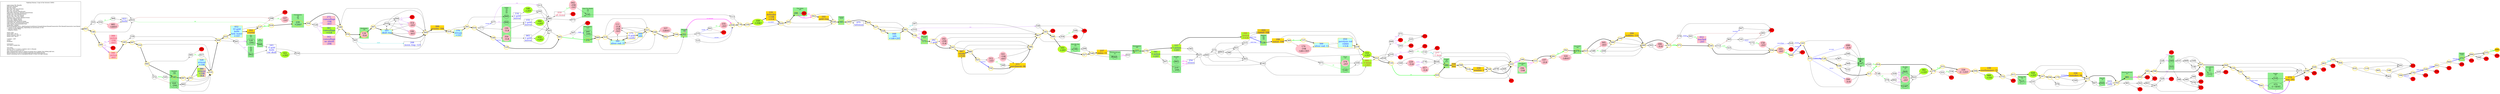 digraph "Fighting Fantasy: Crypt of the Sorcerer" {
	// graph defaults
	rankdir=LR
	mclimit=50
	nodesep=.3 // changes horizontal separation of nodes
	ranksep=.4 // changes vertical separation of nodes
	node [height=.7
		width=.7
		shape=ellipse
		margin=0]
	edge[weight=5]

	// a box for a graph label
	// note that you can override the defaults set above
	title [label = "Fighting Fantasy: Crypt of the Sorcerer 26/06/--\n\n \
		Light Green Fill: Benefits\l \
		Pink Fill: Penalties\l \
		Red Fill: Death\l \
		Blue Text: Key Items/Events\l \
		Red Text: Lost Items\l \
		Blue Line: Forced Items/Events\l \
		Light Blue Text/Line: Optional Items/Events\l \
		Purple Line: Dice Related Events\l \
		Green Line: Stat Test Passed\l \
		Brown Line: Stat Test Failed\l \
		Magenta Line: Combat Related Events\l \
		Grey Text: Riddle Answer\l \
		Grey Line: Hidden Option\l \
		Gold/Yellow Fill: Required Nodes\l \
		Light Blue Fill: Recommended Nodes\l \
		Gold Outline: Recommended Path\l \
		Green Box: Combat\l \
		SK/ST/LK/AS/AR/CW/CL: Skill/Stamina/Luck/Attack Strength/Attack Round/Consecutive Win Round/Consecutive Lose Round\l \
		?: Chance of this happening, depending on instructions in text\l \
		*: Special Combat Rules\l \
		-: Negative Status\l\l \
		Starts with:\l \
		Initial Skill: 1d6+6\l \
		Initial Stamina: 2d6+12\l \
		Initial Luck: 1d6+6\l\l \
		5 potion: +4ST\l \
		sword\l \
		backpack\l\l \
		Comments:\l \
		You need a loaded die.\l\l  \
		True Path:\l\
		Assume SK&ge;11 to have a realistic shot vs Razaak.\l \
		Get armour to avoid luck test.\l \
		Skip Chameleonite blood as chance of losing arm is higher than failing skill test.\l \
		Rescue Budron for luck for dodging lightning and killing Razaak.\l \
		Spend remaining luck on damaging Razaak to finish the fight quicker.\l \
		"
		shape = "box"
		margin = 0.1]

	subgraph Required {
		node [style = "filled" color = "gold" fillcolor = "gold" fontcolor = "blue" shape = "rect"]
		352
		306
		131
		102
		367
		211
		237
		290
		144
		256
		266
		198
		336
		074
		400 [fontcolor = "black" shape = "octagon"]
	}
	
	subgraph Required2 {
		node [style = "filled" color = "gold2" fillcolor = "gold2" fontcolor = "blue" shape = "rect"]
		333
	}

	subgraph Recommended {
		node [penwidth = 3 color = "gold"]
		001
		146
		249
		346 [style = "filled" fillcolor = "pink"]
		185
		097
		310
		045
		143
		087
		295
		328 [style = "filled" fillcolor = "paleturquoise1" fontcolor = "crimson" shape = "rect"]
		235
		284
		033
		052 [style = "filled" fillcolor = "paleturquoise1" fontcolor = "blue" shape = "rect"]
		352
		137
		039
		239
		356
		180
		070
		134 [style = "filled" fillcolor = "pink"]
		287
		265 [style = "filled" fillcolor = "paleturquoise1" fontcolor = "blue" shape = "rect"]
		369
		306
		324
		376 [style = "filled" fillcolor = "paleturquoise1" fontcolor = "blue" shape = "rect"]
		391
		016
		100
		129
		365
		232
		089
		319
		360 [style = "filled" fillcolor = "paleturquoise1" fontcolor = "blue" shape = "rect"]
		175 [shape = "rect" fontcolor = "blue"]
		268 [style = "filled" fillcolor = "paleturquoise1" fontcolor = "blue" shape = "rect"]
		221
		168
		302
		194
		252
		036
		230
		178
		358 [style = "filled" fillcolor = "greenyellow"]
		131
		029
		205
		299
		362
		102
		339
		165
		289
		304
		127
		258
		048 [style = "filled" fillcolor = "paleturquoise1" fontcolor = "blue" shape = "rect"]
		382
		118
		173
		282 [shape = "rect" fontcolor = "blue"]
		241
		367
		080
		025
		192
		211
		386
		067
		183
		308
		103 [style = "filled" fillcolor = "greenyellow"]
		327
		148
		237
		377
		278
		157 [style = "filled" fillcolor = "greenyellow"]
		244 [style = "filled" fillcolor = "greenyellow"]
		139
		290
		389
		121
		300 [style = "filled" fillcolor = "paleturquoise1" fontcolor = "blue" shape = "rect"]
		050 [style = "filled" fillcolor = "paleturquoise1" fontcolor = "blue" shape = "rect"]
		234
		316 [style = "filled" fillcolor = "greenyellow"]
		353
		135
		059
		090
		144
		398
		214
		256
		338
		222
		166
		151
		281
		392
		079
		019
		366
		104
		266
		040
		315
		072
		245
		056
		226
		349 [style = "filled" fillcolor = "pink"]
		088
		193
		375
		128
		038
		311
		054
		279
		253
		226 [style = "filled" fillcolor = "pink"]
		294
		198
		152
		011
		028 [style = "filled" fillcolor = "greenyellow"]
		167
		096
		179
		336
		313
		162
		081
		093
		181
		396
		297
		264
		156
		191
		101
		041
		074
		199
		026
		283
		189
		364
		035
		119
		005
		108
		184
		276
		326
		351
		066
		271
		084
		233
		400
	}
	
	subgraph Optional {
		node [style = "filled" color = "paleturquoise1" fillcolor = "paleturquoise1" fontcolor = "blue" shape = "rect"]
		328
		052
		265
		376
		360
		268
		048
		300
		050
	}

	subgraph Combat {
		style = "filled" color = "palegreen2"

		subgraph cluster_RAD_HULK {
			label = "Rad-Hulk\n 10/5\n 10/6"
			020 [label = "\N\n -2AS"]
			143
		}

		subgraph cluster_ORC {
			label = "Orc\n 6/5"
			120 [label = "\N\n -2AS"]
		}
		
		subgraph cluster_ORC2 {
			label = "Orc\n 6/6 6/5"
			008
		}

		subgraph cluster_ORC3 {
			label = "Orc\n 6/5\n 6/6\n 6/5"
			062
		}

		subgraph cluster_WEREWOLF {
			label = "Werewolf\n 8/9"
			252
		}

		subgraph cluster_CHAMELEONITE {
			label = "Chameleonite\n 7/6\n 6/6\n 7/6"
			239 [label = "\N\n +2AS?"]
		}

		subgraph cluster_BONEKEEPER {
			label = "Bonekeeper\n 5/6"
			134 [label = "\N\n -3LK"]
		}

		subgraph cluster_GOBLIN {
			label = "Goblin\n 5/5\n 5/6\n 6/5\n 6/6"
			006
			060
			190 [style = "filled" color = "pink" label = "\N\n -1LK"]
			350 [style = "filled" color = "pink" label = "\N\n -1LK"]
		}
		
		subgraph cluster_WOOD_DEMON {
			label = "Wood Demon\n 9/10"
			232
			260 [label = "\N\n -2AS"]
		}
		
		subgraph cluster_GIANT_FIRE_BEETLE {
			label = "Giant Fire Beetle\n 5/4\n 5/4"
			150
		}

		subgraph cluster_CLAY_GOLEM {
			label = "Clay Golem\n 8/9"
			299
			393 [style = "filled" color = "red"]
		}
		
		subgraph cluster_CENTAUR {
			label = "Centaur\n 10/10"
			165
		}
		
		subgraph cluster_HILL_GIANT {
			label = "Hill Giant\n 9/10"
			173
		}

		subgraph cluster_WILD_HILL_MAN {
			label = "Wild Hill Man\n 6/5"
			196
		}
		
		subgraph cluster_DEMONSPAWN {
			label = "Demonspawn\n 6/6"
			377
		}

		subgraph cluster_DEMONIC_SERVANT {
			label = "Demonic Servant\n 8/7"
			068
		}
		
		subgraph cluster_APE_MAN {
			label = "Ape Man\n 8/7"
			083
			219 [label = "\N\n -2AS"]
		}
		
		subgraph cluster_DWARF {
			label = "Dwarf\n 7/7"
			126
			378 [style = "filled" color = "pink" label = "\N\n -2ST"]
		}
		
		subgraph cluster_SKELETON {
			label = "Skeleton\n 6/5\n 6/6\n 5/6"
			139
		}
		
		subgraph cluster_DORAGAR {
			label = "Doragar\n 9/9\n 9/10"
			090
		}
		
		subgraph cluster_IRON_EATER {
			label = "Iron-Eater*\n 4/5"
			296 [style = "filled" color = "pink" label = "\N\n -1SK"]
		}
		
		subgraph cluster_CAVE_TROLL {
			label = "Cave Troll*\n 8/9"
			079
		}
		
		subgraph cluster_GARGANTIS {
			label = "Gargantis\n 12/24"
			147
		}
		
		subgraph cluster_RAT_MAN {
			label = "Rat Man\n 5/6"
			069
			133 [style = "filled" color = "pink" label = "\N\n -2ST"]
			238 [label = "\N*"]
		}
		
		subgraph cluster_VAMPIRE_BAT {
			label = "Vampire Bat\n 5/4"
			257
		}
		
		subgraph cluster_WILD_ELF {
			label = "Wild Elf\n 7/6"
			044
		}
		
		subgraph cluster_HELLCAT {
			label = "Hellcat\n 8/8"
			340
			355
		}
		
		subgraph cluster_DEMONIC_SERVANT2 {
			label = "Demonic Servant\n 8/7"
			081
		}
		
		subgraph cluster_LAVA_DEMON {
			label = "Lava Demon\n 6/4\n 5/4\n 6/4"
			115
		}
		
		subgraph cluster_ZOMBIE {
			label = "Zombie\n 6/6"
			318
			373 [label = "\N\n -1~5EST"]
		}
		
		subgraph cluster_RAZAAK {
			label = "Razaak\n 12/20"
			271
		}
	}

	subgraph Death {
		node [style = "filled" color = "red"]
		003
		004
		013
		014
		015
		027
		051
		058
		064
		110
		106
		114
		117
		125
		136
		145
		149
		164
		186
		174
		177
		201
		209
		218
		223
		224
		227
		236
		242
		247
		248
		251
		259
		263
		267
		270
		307
		317
		321
		325
		334
		357
		374
		385
		399
	}

	subgraph Boost {
		node [style = "filled" color = "greenyellow"]
		028 [label = "\N\n +2ST"]
		032 [label = "\N\n +2ST"]
		046 [label = "\N\n +2ST"]
		048 [shape = "rect" fontcolor = "blue" label = "\N\n info\n +1d6+2ST" tooltip = "boulder beast"]
		049 [label = "\N\n +1ST"]
		050 [shape = "rect" fontcolor = "blue" label = "\N\n paralysis rod\n rabbit\n +1LK"]
		052 [shape = "rect" fontcolor = "blue" label = "\N\n 10 gold\n knife\n holy water\n +1ST"]
		092 [shape = "rect" fontcolor = "crimson" label = "\N\n -3 items\n +2ST"]
		103 [label = "\N\n +2ST"]
		131 [shape = "rect" fontcolor = "blue" label = "\N\n defender\n +1SK\n +1LK"]
		140 [label = "\N\n +2ST"]
		157 [shape = "rect" fontcolor = "blue" label = "\N\n 5 potion\n +2ST"]
		244 [shape = "rect" fontcolor = "crimson" label = "\N\n -potion\n +1LK"]
		316 [label = "\N\n +2ST"]
		322 [label = "\N\n +2ST"]
		328 [shape = "rect" fontcolor = "blue" label = "\N\n armour\n +1SK"]
		341 [shape = "rect" fontcolor = "blue" label = "\N\n 5 potion\n +2ST"]
		342 [label = "\N\n +1ST"]
		358 [label = "\N\n +2SK?"]
		361 [shape = "rect" fontcolor = "blue" label = "\N\n camouflage\n +1LK"]
		367 [shape = "rect" fontcolor = "blue" label = "\N\n smoke\n +1LK"]
		376 [shape = "rect" fontcolor = "blue" label = "\N\n stream\n +1ST"]
		380 [shape = "rect" color = "greenyellow:pink" fontcolor = "blue" label = "\N\n armour\n +1SK\n -3LK"]
	}

	subgraph Damage {
		node [style = "filled" color = "pink"]
		012 [shape = "rect" fontcolor = "blue" label = "\N\n touched\n -2ST"]
		017 [label = "\N\n -1LK"]
		042 [label = "\N\n -2SK\n -1ST"]
		085 [label = "\N\n -1d6ST"]
		086 [label = "\N\n -3LK"]
		098 [label = "\N\n -2LK"]
		107 [label = "\N\n -1ST"]
		111 [label = "\N\n -1LK\n -2SK\n -5ST"]
		158 [label = "\N\n -2ST"]
		161 [label = "\N\n -1SK\n -6ST"]
		163 [shape = "rect" fontcolor = "blue" label = "\N\n camouflage\n no shield\n -2SK"]
		170 [label = "\N\n -1SK\n -1d6+3ST"]
		182 [label = "\N\n -2SK\n -1LK"]
		197 [label = "\N-\n -2LK"]
		226 [label = "\N\n -2~12ST"]
		229 [label = "\N\n -1LK"]
		246 [label = "\N\n -4ST"]
		272 [shape = "rect" fontcolor = "blue" label = "\N\n camouflage\n -1SK\n -4ST"]
		305 [label = "\N\n -4ST"]
		312 [label = "\N\n -1ST"]
		314 [label = "\N\n -2ST"]
		320 [label = "\N\n -1d6ST"]
		335 [label = "\N\n -2ST"]
		337 [label = "\N\n -1d6ST"]
		346 [shape = "rect" fontcolor = "crimson" label = "\N\n -potion\n -4ST"]
		349 [label = "\N\n -2ST"]
		388 [shape = "rect" fontcolor = "crimson" label = "\N\n -potion\n -2SK\n -6ST"]
		394 [label = "\N\n -2LK"]
	}

	subgraph Key_Item {
		node [fontcolor = "blue" shape = "rect"]
		018 [fontcolor = "crimson" label = "\N\n -all items"]
		023 [label = "\N\n knife"]
		065 [label = "\N\n 2 gold\n mirror"]
		074 [label = "\N\n tag: 283"]
		075 [label = "\N\n talisman"]
		102 [label = "\N\n gold ring"]
		116 [label = "\N\n 2 gold\n mirror"]
		144 [label = "\N\n key"]
		155 [label = "\N\n 2 gold\n mirror"]
		175 [label = "\N\n 4 gold\n candle"]
		198 [label = "\N\n warhammer: 35"]
		208 [label = "\N\n moon ring: 123"]
		211 [label = "\N\n parchment: 66"]
		212 [label = "\N\n info" tooltip = "leave crypt"]
		237 [label = "\N\n suma: 11"]
		243 [label = "\N\n 6 gold\n knife\n rat skull"]
		254 [label = "\N\n stones"]
		256 [label = "\N\n zombie: 5"]
		265 [label = "\N\n skull ring"]
		266 [label = "\N\n hobbits: 119"]
		268 [label = "\N\n info" tooltip = "western flatlands"]
		277 [fontcolor = "crimson" label = "\N\n -1 item"]
		282 [label = "\N\n 1 gold"]
		290 [label = "\N\n tamal: 108"]
		300 [label = "\N\n silver rod: 13"]
		306 [label = "\N\n granite: 184"]
		333 [label = "\N\n tamal: 108"]
		336 [label = "\N\n hamakei: 66"]
		352 [label = "\N\n crystal"]
		360 [label = "\N\n silver rod: 37"]
	}
	
	{
		rank = same
		010
		265
	}

	{
		rank = same
		111
		360
	}

	title -> 001 [penwidth = 3]
	001 -> 255
	001 -> 146 [penwidth = 3]
	002 -> 133 [color = "purple" fontcolor = "purple" label = "1-3"]
	002 -> 069 [color = "purple" fontcolor = "purple" label = "4-6"]
	005 -> 108 [penwidth = 3 color = "grey" fontcolor = "grey" label = "tamal"]
	005 -> 303
	006 -> 155
	007 -> 044
	007 -> 162
	008 -> 243
	009 -> 130
	009 -> 169
	010 -> 094
	010 -> 265 [dir = both]
	010 -> 369
	011 -> 257
	011 -> 028 [penwidth = 3]
	012 -> 245
	016 -> 171
	016 -> 100 [penwidth = 3]
	017 -> 030
	018 -> 042 [color = "green" fontcolor = "green" label = "LK"]
	018 -> 224 [color = "brown"]
	019 -> 188
	019 -> 366 [penwidth = 3]
	019 -> 040
	020 -> 235
	020 -> 082
	021 -> 215
	021 -> 363
	022 -> 342
	022 -> 279
	023 -> 053
	024 -> 193 [color = "blue" fontcolor = "blue" label = "crystal"]
	024 -> 307
	025 -> 192 [penwidth = 3 color = "blue" fontcolor = "blue" label = "armour"]
	025 -> 312
	026 -> 283 [penwidth = 3 color = "grey" fontcolor = "grey" label = "tag"]
	026 -> 136
	028 -> 167 [penwidth = 3]
	028 -> 313
	029 -> 205 [penwidth = 3]
	029 -> 339
	030 -> 222
	030 -> 090
	031 -> 009
	031 -> 297
	032 -> 203
	032 -> 280
	033 -> 052 [penwidth = 3]
	033 -> 261
	034 -> 099
	034 -> 135
	034 -> 210
	035 -> 119 [penwidth = 3 color = "grey" fontcolor = "grey" label = "hobbits"]
	035 -> 303
	036 -> 178 [penwidth = 3]
	037 -> 095
	037 -> 142
	038 -> 311 [penwidth = 3 fontcolor = "grey" label = "rabbit"]
	038 -> 122
	038 -> 368
	039 -> 239 [penwidth = 3]
	040 -> 202
	040 -> 315 [penwidth = 3]
	041 -> 373 [color = "purple" fontcolor = "purple" label = "1-5"]
	041 -> 074 [penwidth = 3 color = "purple" fontcolor = "purple" label = "6"]
	042 -> 150
	043 -> 132 [color = "green" fontcolor = "green" label = "LK"]
	043 -> 201 [color = "brown"]
	044 -> 212
	045 -> 372
	045 -> 395
	045 -> 143 [penwidth = 3]
	046 -> 280
	046 -> 203
	047 -> 357
	048 -> 382 [penwidth = 3]
	049 -> 152
	050 -> 234 [penwidth = 3]
	052 -> 352 [penwidth = 3]
	052 -> 137
	053 -> 039 [color = "green" fontcolor = "green" label = "SK"]
	053 -> 298 [color = "brown"]
	054 -> 279 [penwidth = 3]
	055 -> 377
	056 -> 024 [color = "blue" fontcolor = "blue" label = "camouflage"]
	056 -> 349 [penwidth = 3]
	057 -> 235
	059 -> 222
	059 -> 090 [penwidth = 3]
	060 -> 116
	061 -> 321
	061 -> 347
	062 -> 243
	063 -> 286
	063 -> 021
	065 -> 032
	065 -> 203
	065 -> 280
	066 -> 271 [penwidth = 3 color = "blue" fontcolor = "blue" label = "defender"]
	066 -> 209
	067 -> 183 [penwidth = 3]
	067 -> 399
	068 -> 055 [color = "magenta" fontcolor = "magenta" label = "2CW"]
	069 -> 022
	070 -> 134 [penwidth = 3]
	070 -> 343
	071 -> 126 [color = "green" fontcolor = "green" label = "LK"]
	071 -> 378 [color = "brown"]
	072 -> 245 [penwidth = 3]
	073 -> 150
	074 -> 217
	074 -> 199 [penwidth = 3]
	075 -> 304
	076 -> 313
	077 -> 213 [color = "purple" fontcolor = "purple" label = "3-6"]
	077 -> 006 [color = "purple" fontcolor = "purple" label = "1-2"]
	078 -> 269
	078 -> 222
	079 -> 019 [penwidth = 3]
	080 -> 025 [penwidth = 3]
	080 -> 386
	081 -> 093 [penwidth = 3 color = "magenta" fontcolor = "magenta" label = "2CW"]
	082 -> 295
	082 -> 235
	083 -> 254 [color = "magenta" fontcolor = "magenta" label = "AR=3"]
	084 -> 390
	084 -> 233 [penwidth = 3]
	085 -> 023
	086 -> 315
	087 -> 295 [penwidth = 3]
	087 -> 235
	088 -> 193 [penwidth = 3 color = "blue" fontcolor = "blue" label = "crystal"]
	088 -> 307
	089 -> 319 [penwidth = 3]
	089 -> 168
	090 -> 144 [penwidth = 3]
	091 -> 335 [color = "green" fontcolor = "green" label = "LK"]
	091 -> 317 [color = "brown"]
	092 -> 353
	093 -> 064
	093 -> 181 [penwidth = 3]
	094 -> 227 [color = "purple" fontcolor = "purple" label = "1"]
	094 -> 246 [color = "purple" fontcolor = "purple" label = "2-4"]
	094 -> 314 [color = "purple" fontcolor = "purple" label = "5-6"]
	095 -> 273
	095 -> 063
	095 -> 363
	096 -> 179 [penwidth = 3]
	096 -> 076
	097 -> 310 [penwidth = 3]
	097 -> 284
	098 -> 147
	099 -> 247 [color = "purple" fontcolor = "purple" label = "1"]
	099 -> 293 [color = "purple" fontcolor = "purple" label = "2-3"]
	099 -> 371 [color = "purple" fontcolor = "purple" label = "4-6"]
	100 -> 129 [penwidth = 3 color = "blue" fontcolor = "blue" label = "stream"]
	100 -> 350
	101 -> 041 [penwidth = 3 color = "blue" fontcolor = "blue" label = "holy water"]
	101 -> 318
	102 -> 339 [penwidth = 3]
	103 -> 196
	103 -> 327 [penwidth = 3]
	104 -> 266 [penwidth = 3]
	104 -> 040
	105 -> 143
	107 -> 239
	108 -> 184 [penwidth = 3 color = "grey" fontcolor = "grey" label = "granite"]
	108 -> 291
	109 -> 399
	111 -> 360 [dir = both]
	111 -> 175 [dir = both]
	111 -> 221
	112 -> 323 [color = "green" fontcolor = "green" label = "3xSK"]
	112 -> 383 [color = "brown"]
	113 -> 178
	115 -> 309
	116 -> 140
	116 -> 292
	118 -> 374 [color = "purple" fontcolor = "purple" label = "1-2"]
	118 -> 173 [penwidth = 3 color = "purple" fontcolor = "purple" label = "3-6"]
	119 -> 005 [penwidth = 3 color = "grey" fontcolor = "grey" label = "zombie"]
	119 -> 291
	120 -> 008
	121 -> 300 [penwidth = 3]
	122 -> 147
	123 -> 036
	124 -> 163 [color = "purple" fontcolor = "purple" label = "1"]
	124 -> 272 [color = "purple" fontcolor = "purple" label = "2"]
	124 -> 361 [color = "purple" fontcolor = "purple" label = "3-6"]
	126 -> 250
	127 -> 258 [penwidth = 3]
	127 -> 382
	128 -> 387
	128 -> 206
	128 -> 038 [penwidth = 3 fontcolor = "grey" label = "paralysis rod"]
	129 -> 365 [penwidth = 3]
	130 -> 385
	130 -> 297
	131 -> 029 [penwidth = 3]
	132 -> 277 [color = "cyan3" fontcolor = "cyan3" label = "-9g"]
	132 -> 325
	133 -> 022
	134 -> 287 [penwidth = 3]
	135 -> 059 [penwidth = 3 color = "green" fontcolor = "green" label = "LK"]
	135 -> 160 [color = "brown"]
	137 -> 039 [penwidth = 3 color = "green" fontcolor = "green" label = "SK"]
	137 -> 298 [color = "brown"]
	138 -> 274 [color = "green" fontcolor = "green" label = "LK"]
	138 -> 359 [color = "brown"]
	139 -> 290 [penwidth = 3]
	140 -> 292
	141 -> 172 [color = "blue" fontcolor = "blue" label = "stones"]
	141 -> 357
	142 -> 092
	142 -> 316
	143 -> 087 [penwidth = 3]
	144 -> 398 [penwidth = 3]
	144 -> 222
	146 -> 249 [penwidth = 3]
	146 -> 053
	147 -> 220
	148 -> 237 [penwidth = 3]
	148 -> 068
	150 -> 113
	151 -> 197
	151 -> 281 [penwidth = 3]
	152 -> 011 [penwidth = 3 color = "grey" fontcolor = "grey" label = "suma"]
	152 -> 106
	153 -> 374 [color = "purple" fontcolor = "purple" label = "1"]
	153 -> 330 [color = "purple" fontcolor = "purple" label = "2-6"]
	154 -> 226
	155 -> 046
	155 -> 280
	155 -> 203
	156 -> 191 [penwidth = 3]
	156 -> 217
	157 -> 244 [penwidth = 3]
	157 -> 345
	158 -> 056
	159 -> 284
	160 -> 030
	160 -> 229
	161 -> 211
	161 -> 386
	162 -> 081 [penwidth = 3]
	162 -> 381
	163 -> 180
	165 -> 289 [penwidth = 3]
	166 -> 151 [penwidth = 3]
	167 -> 096 [penwidth = 3]
	167 -> 313
	168 -> 337
	168 -> 302 [penwidth = 3]
	169 -> 297
	170 -> 300
	171 -> 077 [color = "blue" fontcolor = "blue" label = "stream"]
	171 -> 190
	172 -> 158 [color = "green" fontcolor = "green" label = "LK"]
	172 -> 285 [color = "brown"]
	173 -> 282 [penwidth = 3]
	175 -> 268 [penwidth = 3]
	175 -> 221
	176 -> 030
	178 -> 230 [penwidth = 3]
	179 -> 336 [penwidth = 3 color = "blue" fontcolor = "blue" label = "parchment"]
	179 -> 195
	180 -> 070 [penwidth = 3]
	180 -> 369
	181 -> 396 [penwidth = 3]
	181 -> 321
	182 -> 241
	182 -> 067
	183 -> 308 [penwidth = 3]
	183 -> 270
	184 -> 125 [color = "blue" fontcolor = "blue" label = "talisman"]
	184 -> 276 [penwidth = 3]
	185 -> 097 [penwidth = 3]
	185 -> 159
	187 -> 067
	188 -> 204 [color = "green" fontcolor = "green" label = "SK"]
	188 -> 305 [color = "brown"]
	189 -> 364 [penwidth = 3]
	189 -> 223
	190 -> 155
	191 -> 101 [penwidth = 3]
	191 -> 217
	192 -> 211 [penwidth = 3]
	193 -> 147
	193 -> 375 [penwidth = 3]
	194 -> 252 [penwidth = 3]
	195 -> 313
	196 -> 200
	197 -> 281
	198 -> 152 [penwidth = 3]
	199 -> 026 [penwidth = 3]
	199 -> 248
	200 -> 148
	202 -> 086
	202 -> 315
	203 -> 365
	204 -> 366
	204 -> 040
	205 -> 299 [penwidth = 3]
	205 -> 339
	206 -> 147
	207 -> 083 [color = "green" fontcolor = "green" label = "LK"]
	207 -> 219 [color = "brown"]
	208 -> 369
	210 -> 043 [color = "purple" fontcolor = "purple" label = "1-2"]
	210 -> 114 [color = "purple" fontcolor = "purple" label = "3-6"]
	211 -> 367
	211 -> 386 [penwidth = 3]
	212 -> 162
	213 -> 280
	213 -> 203
	214 -> 338
	214 -> 256 [penwidth = 3]
	215 -> 139 [color = "blue" fontcolor = "blue" label = "skull ring"]
	215 -> 333
	216 -> 252
	217 -> 199
	217 -> 174
	219 -> 254 [color = "magenta" fontcolor = "magenta" label = "AR=3"]
	220 -> 054 [color = "green" fontcolor = "green" label = "LK"]
	220 -> 138 [color = "brown"]
	221 -> 168 [penwidth = 3]
	222 -> 296 [color = "purple" fontcolor = "purple" label = "1-5"]
	222 -> 166 [penwidth = 3 color = "purple" fontcolor = "purple" label = "6"]
	225 -> 015
	226 -> 294 [penwidth = 3]
	228 -> 251 [color = "purple" fontcolor = "purple" label = "1-4"]
	228 -> 340 [color = "purple" fontcolor = "purple" label = "5-6"]
	229 -> 176 [color = "purple" fontcolor = "purple" label = "north"]
	229 -> 017 [color = "purple" fontcolor = "purple" label = "south"]
	230 -> 358 [penwidth = 3]
	230 -> 029
	231 -> 167
	231 -> 313
	232 -> 089 [penwidth = 3]
	233 -> 400 [penwidth = 3 color = "green" fontcolor = "green" label = "ST&ge;6"]
	233 -> 058 [color = "brown"]
	234 -> 092
	234 -> 316 [penwidth = 3]
	235 -> 284 [penwidth = 3]
	237 -> 377 [penwidth = 3]
	237 -> 068
	238 -> 022
	239 -> 356 [penwidth = 3]
	240 -> 370
	240 -> 344
	241 -> 080
	241 -> 367 [penwidth = 3]
	241 -> 386
	243 -> 322
	243 -> 216
	244 -> 139 [penwidth = 3 color = "blue" fontcolor = "blue" label = "skull ring"]
	244 -> 333
	245 -> 056 [penwidth = 3]
	245 -> 112
	010 -> 246 [dir = back]
	265 -> 246 [dir = back]
	246 -> 369
	249 -> 346 [penwidth = 3 color = "purple" fontcolor = "purple" label = "1-2"]
	249 -> 388 [color = "purple" fontcolor = "purple" label = "3-4"]
	249 -> 013 [color = "purple" fontcolor = "purple" label = "5-6"]
	250 -> 092
	250 -> 316
	252 -> 123 [color = "grey" fontcolor = "grey" label = "moon ring"]
	252 -> 275
	252 -> 036 [penwidth = 3 color = "magenta" fontcolor = "magenta" label = "no damage"]
	253 -> 226 [penwidth = 3]
	254 -> 037
	255 -> 332
	255 -> 053
	256 -> 338 [penwidth = 3]
	257 -> 231
	258 -> 048 [penwidth = 3]
	258 -> 382
	260 -> 089
	261 -> 120 [color = "purple" fontcolor = "purple" label = "1-3"]
	261 -> 062 [color = "purple" fontcolor = "purple" label = "4-6"]
	262 -> 347
	262 -> 061
	264 -> 156 [penwidth = 3]
	264 -> 199
	265 -> 094
	265 -> 369 [penwidth = 3]
	266 -> 040 [penwidth = 3]
	268 -> 360
	268 -> 111
	268 -> 221 [penwidth = 3]
	269 -> 117
	269 -> 222
	271 -> 014 [color = "magenta" fontcolor = "magenta" label = "2CL"]
	271 -> 084 [penwidth = 3]
	272 -> 180
	273 -> 215
	273 -> 063
	273 -> 363
	274 -> 238
	274 -> 002
	275 -> 036 [color = "blue" fontcolor = "blue" label = "crystal"]
	275 -> 091 [color = "blue" fontcolor = "blue" label = "candle"]
	275 -> 317
	276 -> 326 [penwidth = 3 color = "blue" fontcolor = "blue" label = "gold ring"]
	276 -> 164
	277 -> 222
	277 -> 090
	278 -> 341
	278 -> 157 [penwidth = 3]
	279 -> 253 [penwidth = 3 color = "green" fontcolor = "green" label = "SK"]
	279 -> 331 [color = "brown"]
	280 -> 018
	280 -> 073
	281 -> 392 [penwidth = 3 color = "green" fontcolor = "green" label = "LK"]
	281 -> 320 [color = "brown"]
	282 -> 182
	282 -> 241 [penwidth = 3]
	282 -> 067
	283 -> 189 [penwidth = 3 color = "cyan3" fontcolor = "cyan3" label = "key"]
	283 -> 334
	284 -> 033 [penwidth = 3]
	284 -> 261
	285 -> 357
	286 -> 021
	286 -> 071
	287 -> 010
	287 -> 094
	287 -> 265 [penwidth = 3]
	288 -> 240
	288 -> 177
	289 -> 075
	289 -> 304 [penwidth = 3]
	290 -> 389 [penwidth = 3]
	290 -> 234
	291 -> 223
	292 -> 203
	292 -> 280
	293 -> 225 [color = "green" fontcolor = "green" label = "LK"]
	293 -> 004 [color = "brown"]
	294 -> 198 [penwidth = 3]
	294 -> 049
	295 -> 380
	295 -> 328 [penwidth = 3]
	295 -> 235
	296 -> 151 [color = "magenta" fontcolor = "magenta" label = "win AR"]
	297 -> 115
	297 -> 264 [penwidth = 3]
	298 -> 107 [color = "green" fontcolor = "green" label = "LK"]
	298 -> 218 [color = "brown"]
	299 -> 393 [color = "purple" fontcolor = "purple" label = "1"]
	299 -> 362 [penwidth = 3 color = "magenta" fontcolor = "magenta" label = "win"]
	300 -> 050 [penwidth = 3 color = "grey" fontcolor = "grey" label = "2 silver rod"]
	300 -> 234
	301 -> 012 [color = "green" fontcolor = "green" label = "LK"]
	301 -> 285 [color = "brown"]
	302 -> 194 [penwidth = 3]
	303 -> 223
	304 -> 127 [penwidth = 3]
	304 -> 382
	305 -> 366
	305 -> 040
	306 -> 324 [penwidth = 3]
	308 -> 103 [penwidth = 3]
	308 -> 354
	309 -> 051
	309 -> 264
	310 -> 045 [penwidth = 3]
	310 -> 235
	311 -> 054 [penwidth = 3 color = "green" fontcolor = "green" label = "LK"]
	311 -> 138 [color = "brown"]
	312 -> 348 [color = "green" fontcolor = "green" label = "LK"]
	312 -> 161 [color = "brown"]
	313 -> 007
	313 -> 162 [penwidth = 3]
	314 -> 010
	314 -> 265
	314 -> 369
	315 -> 072 [penwidth = 3 color = "green" fontcolor = "green" label = "3xSK"]
	315 -> 379 [color = "brown"]
	316 -> 353 [penwidth = 3]
	318 -> 074
	319 -> 360 [penwidth = 3]
	319 -> 111
	319 -> 175
	319 -> 221
	320 -> 079
	322 -> 216
	323 -> 056
	324 -> 376 [penwidth = 3]
	324 -> 391
	326 -> 351 [penwidth = 3 color = "blue" fontcolor = "blue" label = "smoke"]
	326 -> 259
	327 -> 148 [penwidth = 3]
	328 -> 235 [penwidth = 3]
	329 -> 110 [color = "purple" fontcolor = "purple" label = "1-4"]
	329 -> 355 [color = "purple" fontcolor = "purple" label = "5-6"]
	330 -> 183
	330 -> 399
	331 -> 154 [color = "green" fontcolor = "green" label = "SK"]
	331 -> 267 [color = "brown"]
	332 -> 384 [color = "green" fontcolor = "green" label = "LK"]
	332 -> 085 [color = "brown"]
	333 -> 234
	335 -> 036
	336 -> 313 [penwidth = 3]
	337 -> 194
	338 -> 078
	338 -> 222 [penwidth = 3]
	339 -> 165 [penwidth = 3]
	340 -> 031
	341 -> 207
	341 -> 037
	342 -> 279
	343 -> 208 [color = "cyan3" fontcolor = "cyan3" label = "-knife"]
	343 -> 134
	343 -> 369
	344 -> 177
	345 -> 037
	346 -> 185 [penwidth = 3]
	347 -> 177
	347 -> 329
	348 -> 211
	349 -> 088 [penwidth = 3 color = "green" fontcolor = "green" label = "SK"]
	349 -> 236 [color = "brown"]
	350 -> 065
	351 -> 066 [penwidth = 3 color = "grey" fontcolor = "grey" label = "hamakei"]
	351 -> 242
	352 -> 137 [penwidth = 3]
	353 -> 034
	353 -> 135 [penwidth = 3]
	353 -> 210
	354 -> 109 [color = "green" fontcolor = "green" label = "LK"]
	354 -> 263 [color = "brown"]
	355 -> 288
	356 -> 124
	356 -> 180 [penwidth = 3]
	358 -> 131 [penwidth = 3]
	358 -> 029 [color = "blue" fontcolor = "blue" label = "no shield"]
	359 -> 133 [color = "purple" fontcolor = "purple" label = "1-3"]
	359 -> 069 [color = "purple" fontcolor = "purple" label = "4-6"]
	360 -> 175 [penwidth = 3 dir = both]
	360 -> 221
	361 -> 180
	362 -> 102 [penwidth = 3]
	362 -> 339
	363 -> 142
	364 -> 035 [penwidth = 3 color = "grey" fontcolor = "grey" label = "warhammer"]
	364 -> 291
	365 -> 232 [penwidth = 3 color = "green" fontcolor = "green" label = "SK"]
	365 -> 397 [color = "brown"]
	366 -> 104 [penwidth = 3]
	366 -> 040
	367 -> 080 [penwidth = 3 dir = both]
	367 -> 386
	368 -> 147
	369 -> 306 [penwidth = 3]
	369 -> 324
	370 -> 145
	370 -> 177
	371 -> 015
	372 -> 105 [color = "green" fontcolor = "green" label = "SK&le;9"]
	372 -> 020 [color = "brown"]
	373 -> 074
	375 -> 394 [color = "blue" fontcolor = "blue" label = "mirror"]
	375 -> 128 [penwidth = 3 color = "blue" fontcolor = "blue" label = "2 silver rod"]
	375 -> 098 [color = "blue" fontcolor = "blue" label = "rat skull"]
	375 -> 147
	376 -> 391 [penwidth = 3]
	377 -> 278 [penwidth = 3]
	378 -> 250
	379 -> 301 [color = "blue" fontcolor = "blue" label = "stones"]
	379 -> 357
	380 -> 235
	381 -> 186
	381 -> 262
	382 -> 187 [color = "cyan3" fontcolor = "cyan3" label = "-5g"]
	382 -> 118 [penwidth = 3]
	382 -> 153
	383 -> 141
	383 -> 047 [color = "blue" fontcolor = "blue" label = "touched"]
	384 -> 023
	386 -> 067 [penwidth = 3]
	387 -> 147
	388 -> 185
	389 -> 121 [penwidth = 3 color = "green" fontcolor = "green" label = "LK"]
	389 -> 170 [color = "brown"]
	390 -> 149
	390 -> 233
	391 -> 060
	391 -> 016 [penwidth = 3]
	392 -> 079 [penwidth = 3]
	393 -> 362 [color = "magenta" fontcolor = "magenta" label = "win"]
	394 -> 147
	395 -> 057 [color = "green" fontcolor = "green" label = "LK"]
	395 -> 003 [color = "brown"]
	396 -> 228
	396 -> 297 [penwidth = 3]
	397 -> 260 [color = "blue" fontcolor = "blue" label = "knife"]
	397 -> 027
	398 -> 214 [penwidth = 3]
	398 -> 338


	
	001 [fontsize=25]
	002 [fontsize=25]
	003 [fontsize=25]
	004 [fontsize=25]
	005 [fontsize=25]
	006 [fontsize=25]
	007 [fontsize=25]
	008 [fontsize=25]
	009 [fontsize=25]
	010 [fontsize=25]
	011 [fontsize=25]
	012 [fontsize=25]
	013 [fontsize=25]
	014 [fontsize=25]
	015 [fontsize=25]
	016 [fontsize=25]
	017 [fontsize=25]
	018 [fontsize=25]
	019 [fontsize=25]
	020 [fontsize=25]
	021 [fontsize=25]
	022 [fontsize=25]
	023 [fontsize=25]
	024 [fontsize=25]
	025 [fontsize=25]
	026 [fontsize=25]
	027 [fontsize=25]
	028 [fontsize=25]
	029 [fontsize=25]
	030 [fontsize=25]
	031 [fontsize=25]
	032 [fontsize=25]
	033 [fontsize=25]
	034 [fontsize=25]
	035 [fontsize=25]
	036 [fontsize=25]
	037 [fontsize=25]
	038 [fontsize=25]
	039 [fontsize=25]
	040 [fontsize=25]
	041 [fontsize=25]
	042 [fontsize=25]
	043 [fontsize=25]
	044 [fontsize=25]
	045 [fontsize=25]
	046 [fontsize=25]
	047 [fontsize=25]
	048 [fontsize=25]
	049 [fontsize=25]
	050 [fontsize=25]
	051 [fontsize=25]
	052 [fontsize=25]
	053 [fontsize=25]
	054 [fontsize=25]
	055 [fontsize=25]
	056 [fontsize=25]
	057 [fontsize=25]
	058 [fontsize=25]
	059 [fontsize=25]
	060 [fontsize=25]
	061 [fontsize=25]
	062 [fontsize=25]
	063 [fontsize=25]
	064 [fontsize=25]
	065 [fontsize=25]
	066 [fontsize=25]
	067 [fontsize=25]
	068 [fontsize=25]
	069 [fontsize=25]
	070 [fontsize=25]
	071 [fontsize=25]
	072 [fontsize=25]
	073 [fontsize=25]
	074 [fontsize=25]
	075 [fontsize=25]
	076 [fontsize=25]
	077 [fontsize=25]
	078 [fontsize=25]
	079 [fontsize=25]
	080 [fontsize=25]
	081 [fontsize=25]
	082 [fontsize=25]
	083 [fontsize=25]
	084 [fontsize=25]
	085 [fontsize=25]
	086 [fontsize=25]
	087 [fontsize=25]
	088 [fontsize=25]
	089 [fontsize=25]
	090 [fontsize=25]
	091 [fontsize=25]
	092 [fontsize=25]
	093 [fontsize=25]
	094 [fontsize=25]
	095 [fontsize=25]
	096 [fontsize=25]
	097 [fontsize=25]
	098 [fontsize=25]
	099 [fontsize=25]
	100 [fontsize=25]
	101 [fontsize=25]
	102 [fontsize=25]
	103 [fontsize=25]
	104 [fontsize=25]
	105 [fontsize=25]
	106 [fontsize=25]
	107 [fontsize=25]
	108 [fontsize=25]
	109 [fontsize=25]
	110 [fontsize=25]
	111 [fontsize=25]
	112 [fontsize=25]
	113 [fontsize=25]
	114 [fontsize=25]
	115 [fontsize=25]
	116 [fontsize=25]
	117 [fontsize=25]
	118 [fontsize=25]
	119 [fontsize=25]
	120 [fontsize=25]
	121 [fontsize=25]
	122 [fontsize=25]
	123 [fontsize=25]
	124 [fontsize=25]
	125 [fontsize=25]
	126 [fontsize=25]
	127 [fontsize=25]
	128 [fontsize=25]
	129 [fontsize=25]
	130 [fontsize=25]
	131 [fontsize=25]
	132 [fontsize=25]
	133 [fontsize=25]
	134 [fontsize=25]
	135 [fontsize=25]
	136 [fontsize=25]
	137 [fontsize=25]
	138 [fontsize=25]
	139 [fontsize=25]
	140 [fontsize=25]
	141 [fontsize=25]
	142 [fontsize=25]
	143 [fontsize=25]
	144 [fontsize=25]
	145 [fontsize=25]
	146 [fontsize=25]
	147 [fontsize=25]
	148 [fontsize=25]
	149 [fontsize=25]
	150 [fontsize=25]
	151 [fontsize=25]
	152 [fontsize=25]
	153 [fontsize=25]
	154 [fontsize=25]
	155 [fontsize=25]
	156 [fontsize=25]
	157 [fontsize=25]
	158 [fontsize=25]
	159 [fontsize=25]
	160 [fontsize=25]
	161 [fontsize=25]
	162 [fontsize=25]
	163 [fontsize=25]
	164 [fontsize=25]
	165 [fontsize=25]
	166 [fontsize=25]
	167 [fontsize=25]
	168 [fontsize=25]
	169 [fontsize=25]
	170 [fontsize=25]
	171 [fontsize=25]
	172 [fontsize=25]
	173 [fontsize=25]
	174 [fontsize=25]
	175 [fontsize=25]
	176 [fontsize=25]
	177 [fontsize=25]
	178 [fontsize=25]
	179 [fontsize=25]
	180 [fontsize=25]
	181 [fontsize=25]
	182 [fontsize=25]
	183 [fontsize=25]
	184 [fontsize=25]
	185 [fontsize=25]
	186 [fontsize=25]
	187 [fontsize=25]
	188 [fontsize=25]
	189 [fontsize=25]
	190 [fontsize=25]
	191 [fontsize=25]
	192 [fontsize=25]
	193 [fontsize=25]
	194 [fontsize=25]
	195 [fontsize=25]
	196 [fontsize=25]
	197 [fontsize=25]
	198 [fontsize=25]
	199 [fontsize=25]
	200 [fontsize=25]
	201 [fontsize=25]
	202 [fontsize=25]
	203 [fontsize=25]
	204 [fontsize=25]
	205 [fontsize=25]
	206 [fontsize=25]
	207 [fontsize=25]
	208 [fontsize=25]
	209 [fontsize=25]
	210 [fontsize=25]
	211 [fontsize=25]
	212 [fontsize=25]
	213 [fontsize=25]
	214 [fontsize=25]
	215 [fontsize=25]
	216 [fontsize=25]
	217 [fontsize=25]
	218 [fontsize=25]
	219 [fontsize=25]
	220 [fontsize=25]
	221 [fontsize=25]
	222 [fontsize=25]
	223 [fontsize=25]
	224 [fontsize=25]
	225 [fontsize=25]
	226 [fontsize=25]
	227 [fontsize=25]
	228 [fontsize=25]
	229 [fontsize=25]
	230 [fontsize=25]
	231 [fontsize=25]
	232 [fontsize=25]
	233 [fontsize=25]
	234 [fontsize=25]
	235 [fontsize=25]
	236 [fontsize=25]
	237 [fontsize=25]
	238 [fontsize=25]
	239 [fontsize=25]
	240 [fontsize=25]
	241 [fontsize=25]
	242 [fontsize=25]
	243 [fontsize=25]
	244 [fontsize=25]
	245 [fontsize=25]
	246 [fontsize=25]
	247 [fontsize=25]
	248 [fontsize=25]
	249 [fontsize=25]
	250 [fontsize=25]
	251 [fontsize=25]
	252 [fontsize=25]
	253 [fontsize=25]
	254 [fontsize=25]
	255 [fontsize=25]
	256 [fontsize=25]
	257 [fontsize=25]
	258 [fontsize=25]
	259 [fontsize=25]
	260 [fontsize=25]
	261 [fontsize=25]
	262 [fontsize=25]
	263 [fontsize=25]
	264 [fontsize=25]
	265 [fontsize=25]
	266 [fontsize=25]
	267 [fontsize=25]
	268 [fontsize=25]
	269 [fontsize=25]
	270 [fontsize=25]
	271 [fontsize=25]
	272 [fontsize=25]
	273 [fontsize=25]
	274 [fontsize=25]
	275 [fontsize=25]
	276 [fontsize=25]
	277 [fontsize=25]
	278 [fontsize=25]
	279 [fontsize=25]
	280 [fontsize=25]
	281 [fontsize=25]
	282 [fontsize=25]
	283 [fontsize=25]
	284 [fontsize=25]
	285 [fontsize=25]
	286 [fontsize=25]
	287 [fontsize=25]
	288 [fontsize=25]
	289 [fontsize=25]
	290 [fontsize=25]
	291 [fontsize=25]
	292 [fontsize=25]
	293 [fontsize=25]
	294 [fontsize=25]
	295 [fontsize=25]
	296 [fontsize=25]
	297 [fontsize=25]
	298 [fontsize=25]
	299 [fontsize=25]
	300 [fontsize=25]
	301 [fontsize=25]
	302 [fontsize=25]
	303 [fontsize=25]
	304 [fontsize=25]
	305 [fontsize=25]
	306 [fontsize=25]
	307 [fontsize=25]
	308 [fontsize=25]
	309 [fontsize=25]
	310 [fontsize=25]
	311 [fontsize=25]
	312 [fontsize=25]
	313 [fontsize=25]
	314 [fontsize=25]
	315 [fontsize=25]
	316 [fontsize=25]
	317 [fontsize=25]
	318 [fontsize=25]
	319 [fontsize=25]
	320 [fontsize=25]
	321 [fontsize=25]
	322 [fontsize=25]
	323 [fontsize=25]
	324 [fontsize=25]
	325 [fontsize=25]
	326 [fontsize=25]
	327 [fontsize=25]
	328 [fontsize=25]
	329 [fontsize=25]
	330 [fontsize=25]
	331 [fontsize=25]
	332 [fontsize=25]
	333 [fontsize=25]
	334 [fontsize=25]
	335 [fontsize=25]
	336 [fontsize=25]
	337 [fontsize=25]
	338 [fontsize=25]
	339 [fontsize=25]
	340 [fontsize=25]
	341 [fontsize=25]
	342 [fontsize=25]
	343 [fontsize=25]
	344 [fontsize=25]
	345 [fontsize=25]
	346 [fontsize=25]
	347 [fontsize=25]
	348 [fontsize=25]
	349 [fontsize=25]
	350 [fontsize=25]
	351 [fontsize=25]
	352 [fontsize=25]
	353 [fontsize=25]
	354 [fontsize=25]
	355 [fontsize=25]
	356 [fontsize=25]
	357 [fontsize=25]
	358 [fontsize=25]
	359 [fontsize=25]
	360 [fontsize=25]
	361 [fontsize=25]
	362 [fontsize=25]
	363 [fontsize=25]
	364 [fontsize=25]
	365 [fontsize=25]
	366 [fontsize=25]
	367 [fontsize=25]
	368 [fontsize=25]
	369 [fontsize=25]
	370 [fontsize=25]
	371 [fontsize=25]
	372 [fontsize=25]
	373 [fontsize=25]
	374 [fontsize=25]
	375 [fontsize=25]
	376 [fontsize=25]
	377 [fontsize=25]
	378 [fontsize=25]
	379 [fontsize=25]
	380 [fontsize=25]
	381 [fontsize=25]
	382 [fontsize=25]
	383 [fontsize=25]
	384 [fontsize=25]
	385 [fontsize=25]
	386 [fontsize=25]
	387 [fontsize=25]
	388 [fontsize=25]
	389 [fontsize=25]
	390 [fontsize=25]
	391 [fontsize=25]
	392 [fontsize=25]
	393 [fontsize=25]
	394 [fontsize=25]
	395 [fontsize=25]
	396 [fontsize=25]
	397 [fontsize=25]
	398 [fontsize=25]
	399 [fontsize=25]
	400 [fontsize=25]
}
